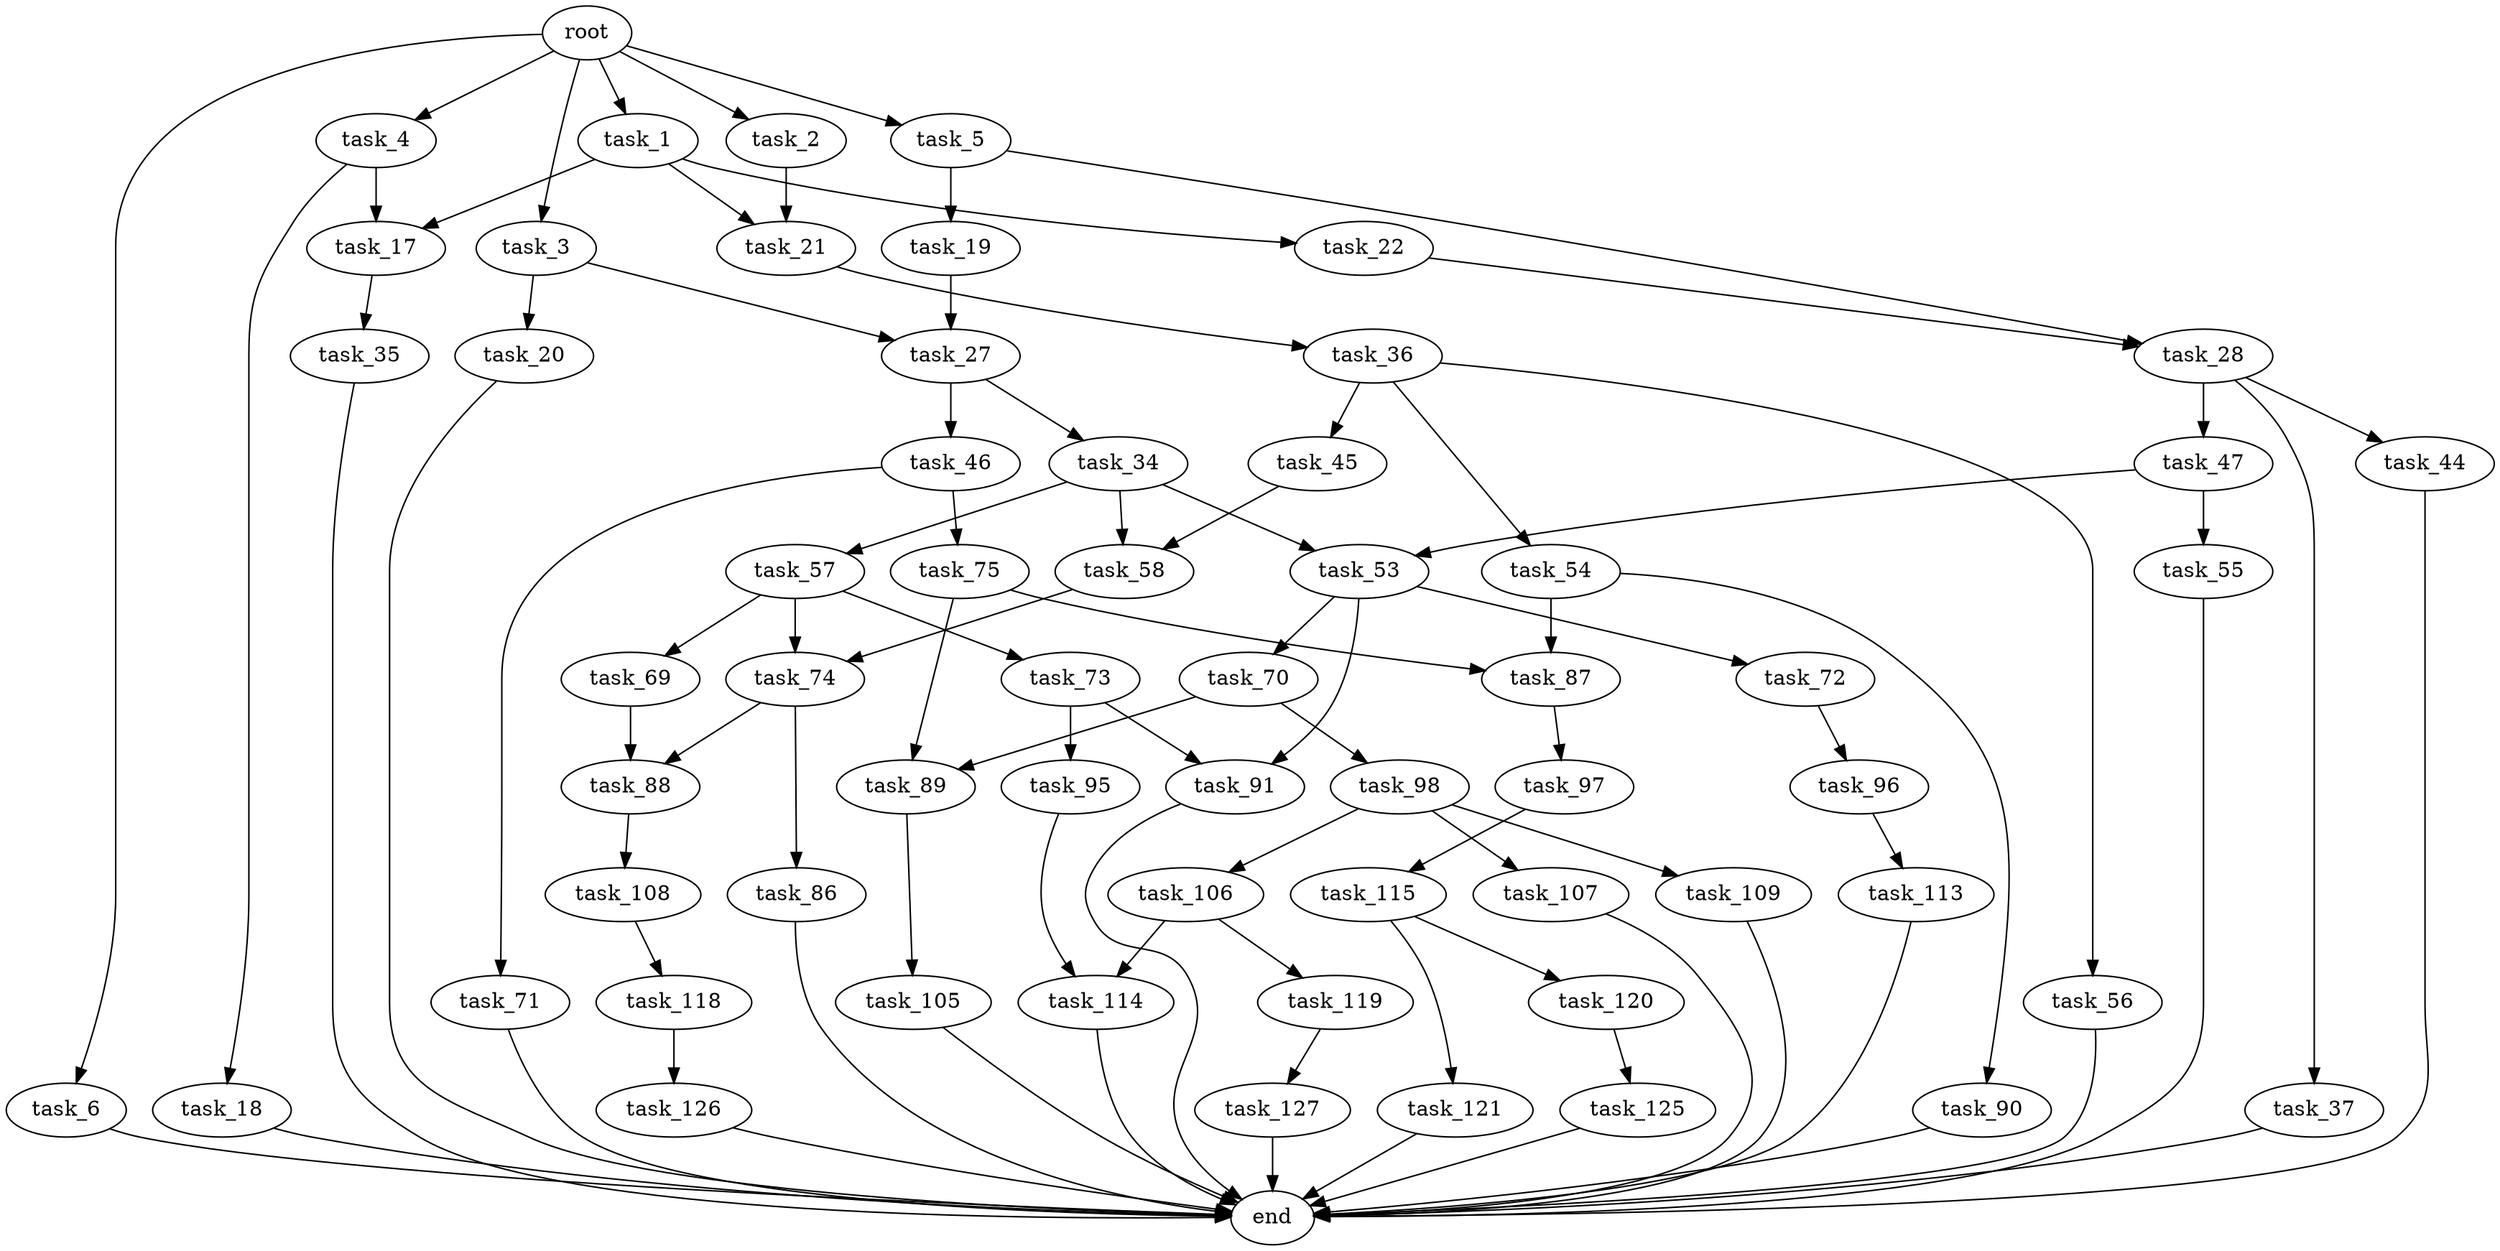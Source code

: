 digraph G {
  root [size="0.000000"];
  task_1 [size="6322524916.000000"];
  task_2 [size="19834783915.000000"];
  task_3 [size="449803825651.000000"];
  task_4 [size="73075623151.000000"];
  task_5 [size="8834877723.000000"];
  task_6 [size="2267747009.000000"];
  task_17 [size="10104806045.000000"];
  task_18 [size="549755813888.000000"];
  task_19 [size="68719476736.000000"];
  task_20 [size="231928233984.000000"];
  task_21 [size="27550152936.000000"];
  task_22 [size="3859898318.000000"];
  task_27 [size="50115117969.000000"];
  task_28 [size="231928233984.000000"];
  task_34 [size="202976931114.000000"];
  task_35 [size="271300940079.000000"];
  task_36 [size="2344581931.000000"];
  task_37 [size="1351572372.000000"];
  task_44 [size="782757789696.000000"];
  task_45 [size="6668984134.000000"];
  task_46 [size="5066665308.000000"];
  task_47 [size="2025558858.000000"];
  task_53 [size="973260450804.000000"];
  task_54 [size="224977551900.000000"];
  task_55 [size="17600766252.000000"];
  task_56 [size="102328032070.000000"];
  task_57 [size="368293445632.000000"];
  task_58 [size="4118031833.000000"];
  task_69 [size="868548365397.000000"];
  task_70 [size="134217728000.000000"];
  task_71 [size="185286656412.000000"];
  task_72 [size="11251760315.000000"];
  task_73 [size="710175570258.000000"];
  task_74 [size="549755813888.000000"];
  task_75 [size="68719476736.000000"];
  task_86 [size="339058844155.000000"];
  task_87 [size="143283679407.000000"];
  task_88 [size="5923439169.000000"];
  task_89 [size="549755813888.000000"];
  task_90 [size="193057996188.000000"];
  task_91 [size="18805217110.000000"];
  task_95 [size="50480755646.000000"];
  task_96 [size="177384290172.000000"];
  task_97 [size="1073741824000.000000"];
  task_98 [size="134217728000.000000"];
  task_105 [size="135879643604.000000"];
  task_106 [size="11902734859.000000"];
  task_107 [size="5526910030.000000"];
  task_108 [size="1073741824000.000000"];
  task_109 [size="20735498909.000000"];
  task_113 [size="452212422678.000000"];
  task_114 [size="28991029248.000000"];
  task_115 [size="8589934592.000000"];
  task_118 [size="43383766707.000000"];
  task_119 [size="76507226853.000000"];
  task_120 [size="171230950549.000000"];
  task_121 [size="231928233984.000000"];
  task_125 [size="21772355025.000000"];
  task_126 [size="4656760184.000000"];
  task_127 [size="29200395923.000000"];
  end [size="0.000000"];

  root -> task_1 [size="1.000000"];
  root -> task_2 [size="1.000000"];
  root -> task_3 [size="1.000000"];
  root -> task_4 [size="1.000000"];
  root -> task_5 [size="1.000000"];
  root -> task_6 [size="1.000000"];
  task_1 -> task_17 [size="536870912.000000"];
  task_1 -> task_21 [size="536870912.000000"];
  task_1 -> task_22 [size="536870912.000000"];
  task_2 -> task_21 [size="33554432.000000"];
  task_3 -> task_20 [size="411041792.000000"];
  task_3 -> task_27 [size="411041792.000000"];
  task_4 -> task_17 [size="134217728.000000"];
  task_4 -> task_18 [size="134217728.000000"];
  task_5 -> task_19 [size="679477248.000000"];
  task_5 -> task_28 [size="679477248.000000"];
  task_6 -> end [size="1.000000"];
  task_17 -> task_35 [size="33554432.000000"];
  task_18 -> end [size="1.000000"];
  task_19 -> task_27 [size="134217728.000000"];
  task_20 -> end [size="1.000000"];
  task_21 -> task_36 [size="536870912.000000"];
  task_22 -> task_28 [size="134217728.000000"];
  task_27 -> task_34 [size="75497472.000000"];
  task_27 -> task_46 [size="75497472.000000"];
  task_28 -> task_37 [size="301989888.000000"];
  task_28 -> task_44 [size="301989888.000000"];
  task_28 -> task_47 [size="301989888.000000"];
  task_34 -> task_53 [size="536870912.000000"];
  task_34 -> task_57 [size="536870912.000000"];
  task_34 -> task_58 [size="536870912.000000"];
  task_35 -> end [size="1.000000"];
  task_36 -> task_45 [size="75497472.000000"];
  task_36 -> task_54 [size="75497472.000000"];
  task_36 -> task_56 [size="75497472.000000"];
  task_37 -> end [size="1.000000"];
  task_44 -> end [size="1.000000"];
  task_45 -> task_58 [size="134217728.000000"];
  task_46 -> task_71 [size="209715200.000000"];
  task_46 -> task_75 [size="209715200.000000"];
  task_47 -> task_53 [size="33554432.000000"];
  task_47 -> task_55 [size="33554432.000000"];
  task_53 -> task_70 [size="679477248.000000"];
  task_53 -> task_72 [size="679477248.000000"];
  task_53 -> task_91 [size="679477248.000000"];
  task_54 -> task_87 [size="536870912.000000"];
  task_54 -> task_90 [size="536870912.000000"];
  task_55 -> end [size="1.000000"];
  task_56 -> end [size="1.000000"];
  task_57 -> task_69 [size="411041792.000000"];
  task_57 -> task_73 [size="411041792.000000"];
  task_57 -> task_74 [size="411041792.000000"];
  task_58 -> task_74 [size="301989888.000000"];
  task_69 -> task_88 [size="679477248.000000"];
  task_70 -> task_89 [size="209715200.000000"];
  task_70 -> task_98 [size="209715200.000000"];
  task_71 -> end [size="1.000000"];
  task_72 -> task_96 [size="536870912.000000"];
  task_73 -> task_91 [size="838860800.000000"];
  task_73 -> task_95 [size="838860800.000000"];
  task_74 -> task_86 [size="536870912.000000"];
  task_74 -> task_88 [size="536870912.000000"];
  task_75 -> task_87 [size="134217728.000000"];
  task_75 -> task_89 [size="134217728.000000"];
  task_86 -> end [size="1.000000"];
  task_87 -> task_97 [size="301989888.000000"];
  task_88 -> task_108 [size="134217728.000000"];
  task_89 -> task_105 [size="536870912.000000"];
  task_90 -> end [size="1.000000"];
  task_91 -> end [size="1.000000"];
  task_95 -> task_114 [size="75497472.000000"];
  task_96 -> task_113 [size="209715200.000000"];
  task_97 -> task_115 [size="838860800.000000"];
  task_98 -> task_106 [size="209715200.000000"];
  task_98 -> task_107 [size="209715200.000000"];
  task_98 -> task_109 [size="209715200.000000"];
  task_105 -> end [size="1.000000"];
  task_106 -> task_114 [size="411041792.000000"];
  task_106 -> task_119 [size="411041792.000000"];
  task_107 -> end [size="1.000000"];
  task_108 -> task_118 [size="838860800.000000"];
  task_109 -> end [size="1.000000"];
  task_113 -> end [size="1.000000"];
  task_114 -> end [size="1.000000"];
  task_115 -> task_120 [size="33554432.000000"];
  task_115 -> task_121 [size="33554432.000000"];
  task_118 -> task_126 [size="679477248.000000"];
  task_119 -> task_127 [size="75497472.000000"];
  task_120 -> task_125 [size="209715200.000000"];
  task_121 -> end [size="1.000000"];
  task_125 -> end [size="1.000000"];
  task_126 -> end [size="1.000000"];
  task_127 -> end [size="1.000000"];
}
